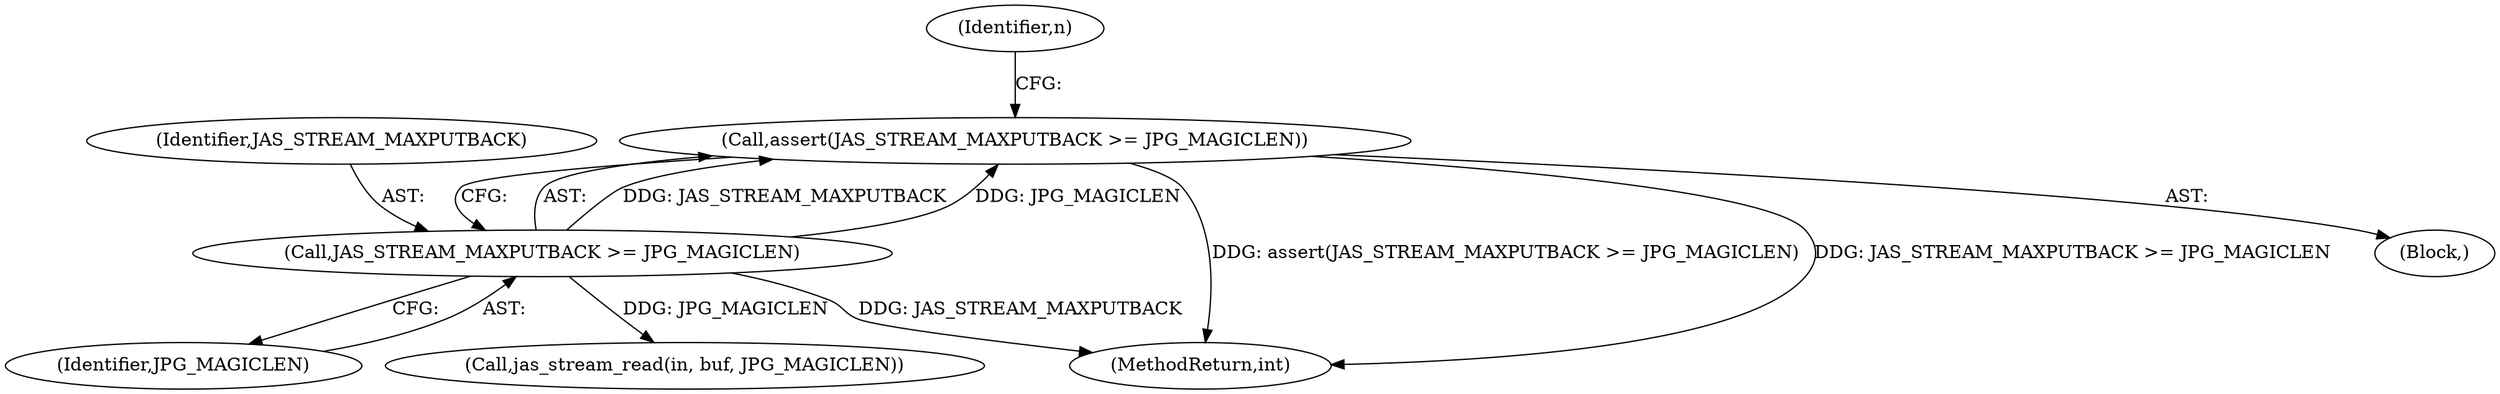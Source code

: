 digraph "0_jasper_d42b2388f7f8e0332c846675133acea151fc557a_41@API" {
"1000110" [label="(Call,assert(JAS_STREAM_MAXPUTBACK >= JPG_MAGICLEN))"];
"1000111" [label="(Call,JAS_STREAM_MAXPUTBACK >= JPG_MAGICLEN)"];
"1000181" [label="(MethodReturn,int)"];
"1000110" [label="(Call,assert(JAS_STREAM_MAXPUTBACK >= JPG_MAGICLEN))"];
"1000112" [label="(Identifier,JAS_STREAM_MAXPUTBACK)"];
"1000111" [label="(Call,JAS_STREAM_MAXPUTBACK >= JPG_MAGICLEN)"];
"1000117" [label="(Identifier,n)"];
"1000113" [label="(Identifier,JPG_MAGICLEN)"];
"1000118" [label="(Call,jas_stream_read(in, buf, JPG_MAGICLEN))"];
"1000106" [label="(Block,)"];
"1000110" -> "1000106"  [label="AST: "];
"1000110" -> "1000111"  [label="CFG: "];
"1000111" -> "1000110"  [label="AST: "];
"1000117" -> "1000110"  [label="CFG: "];
"1000110" -> "1000181"  [label="DDG: assert(JAS_STREAM_MAXPUTBACK >= JPG_MAGICLEN)"];
"1000110" -> "1000181"  [label="DDG: JAS_STREAM_MAXPUTBACK >= JPG_MAGICLEN"];
"1000111" -> "1000110"  [label="DDG: JAS_STREAM_MAXPUTBACK"];
"1000111" -> "1000110"  [label="DDG: JPG_MAGICLEN"];
"1000111" -> "1000113"  [label="CFG: "];
"1000112" -> "1000111"  [label="AST: "];
"1000113" -> "1000111"  [label="AST: "];
"1000111" -> "1000181"  [label="DDG: JAS_STREAM_MAXPUTBACK"];
"1000111" -> "1000118"  [label="DDG: JPG_MAGICLEN"];
}
